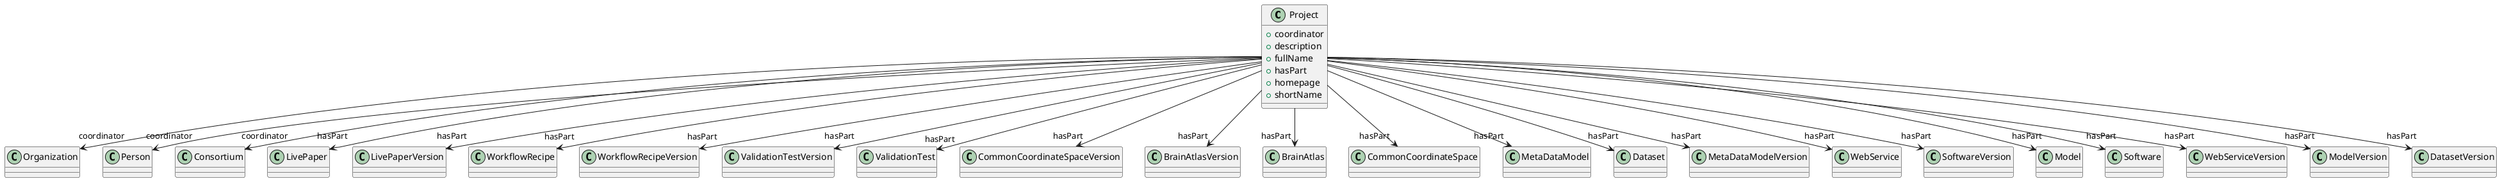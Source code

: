 @startuml
class Project {
+coordinator
+description
+fullName
+hasPart
+homepage
+shortName

}
Project -d-> "coordinator" Organization
Project -d-> "coordinator" Person
Project -d-> "coordinator" Consortium
Project -d-> "hasPart" LivePaper
Project -d-> "hasPart" LivePaperVersion
Project -d-> "hasPart" WorkflowRecipe
Project -d-> "hasPart" WorkflowRecipeVersion
Project -d-> "hasPart" ValidationTestVersion
Project -d-> "hasPart" ValidationTest
Project -d-> "hasPart" CommonCoordinateSpaceVersion
Project -d-> "hasPart" BrainAtlasVersion
Project -d-> "hasPart" BrainAtlas
Project -d-> "hasPart" CommonCoordinateSpace
Project -d-> "hasPart" MetaDataModel
Project -d-> "hasPart" Dataset
Project -d-> "hasPart" MetaDataModelVersion
Project -d-> "hasPart" WebService
Project -d-> "hasPart" SoftwareVersion
Project -d-> "hasPart" Model
Project -d-> "hasPart" Software
Project -d-> "hasPart" WebServiceVersion
Project -d-> "hasPart" ModelVersion
Project -d-> "hasPart" DatasetVersion

@enduml